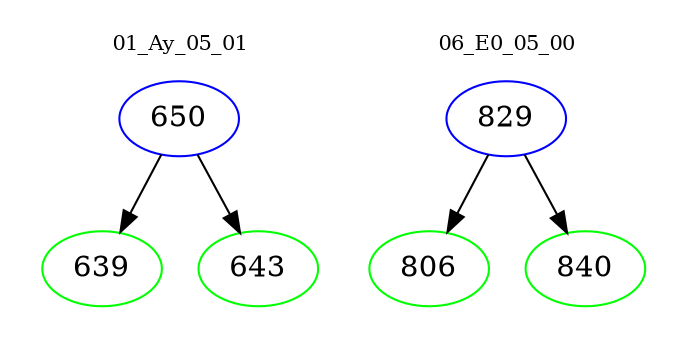 digraph{
subgraph cluster_0 {
color = white
label = "01_Ay_05_01";
fontsize=10;
T0_650 [label="650", color="blue"]
T0_650 -> T0_639 [color="black"]
T0_639 [label="639", color="green"]
T0_650 -> T0_643 [color="black"]
T0_643 [label="643", color="green"]
}
subgraph cluster_1 {
color = white
label = "06_E0_05_00";
fontsize=10;
T1_829 [label="829", color="blue"]
T1_829 -> T1_806 [color="black"]
T1_806 [label="806", color="green"]
T1_829 -> T1_840 [color="black"]
T1_840 [label="840", color="green"]
}
}
